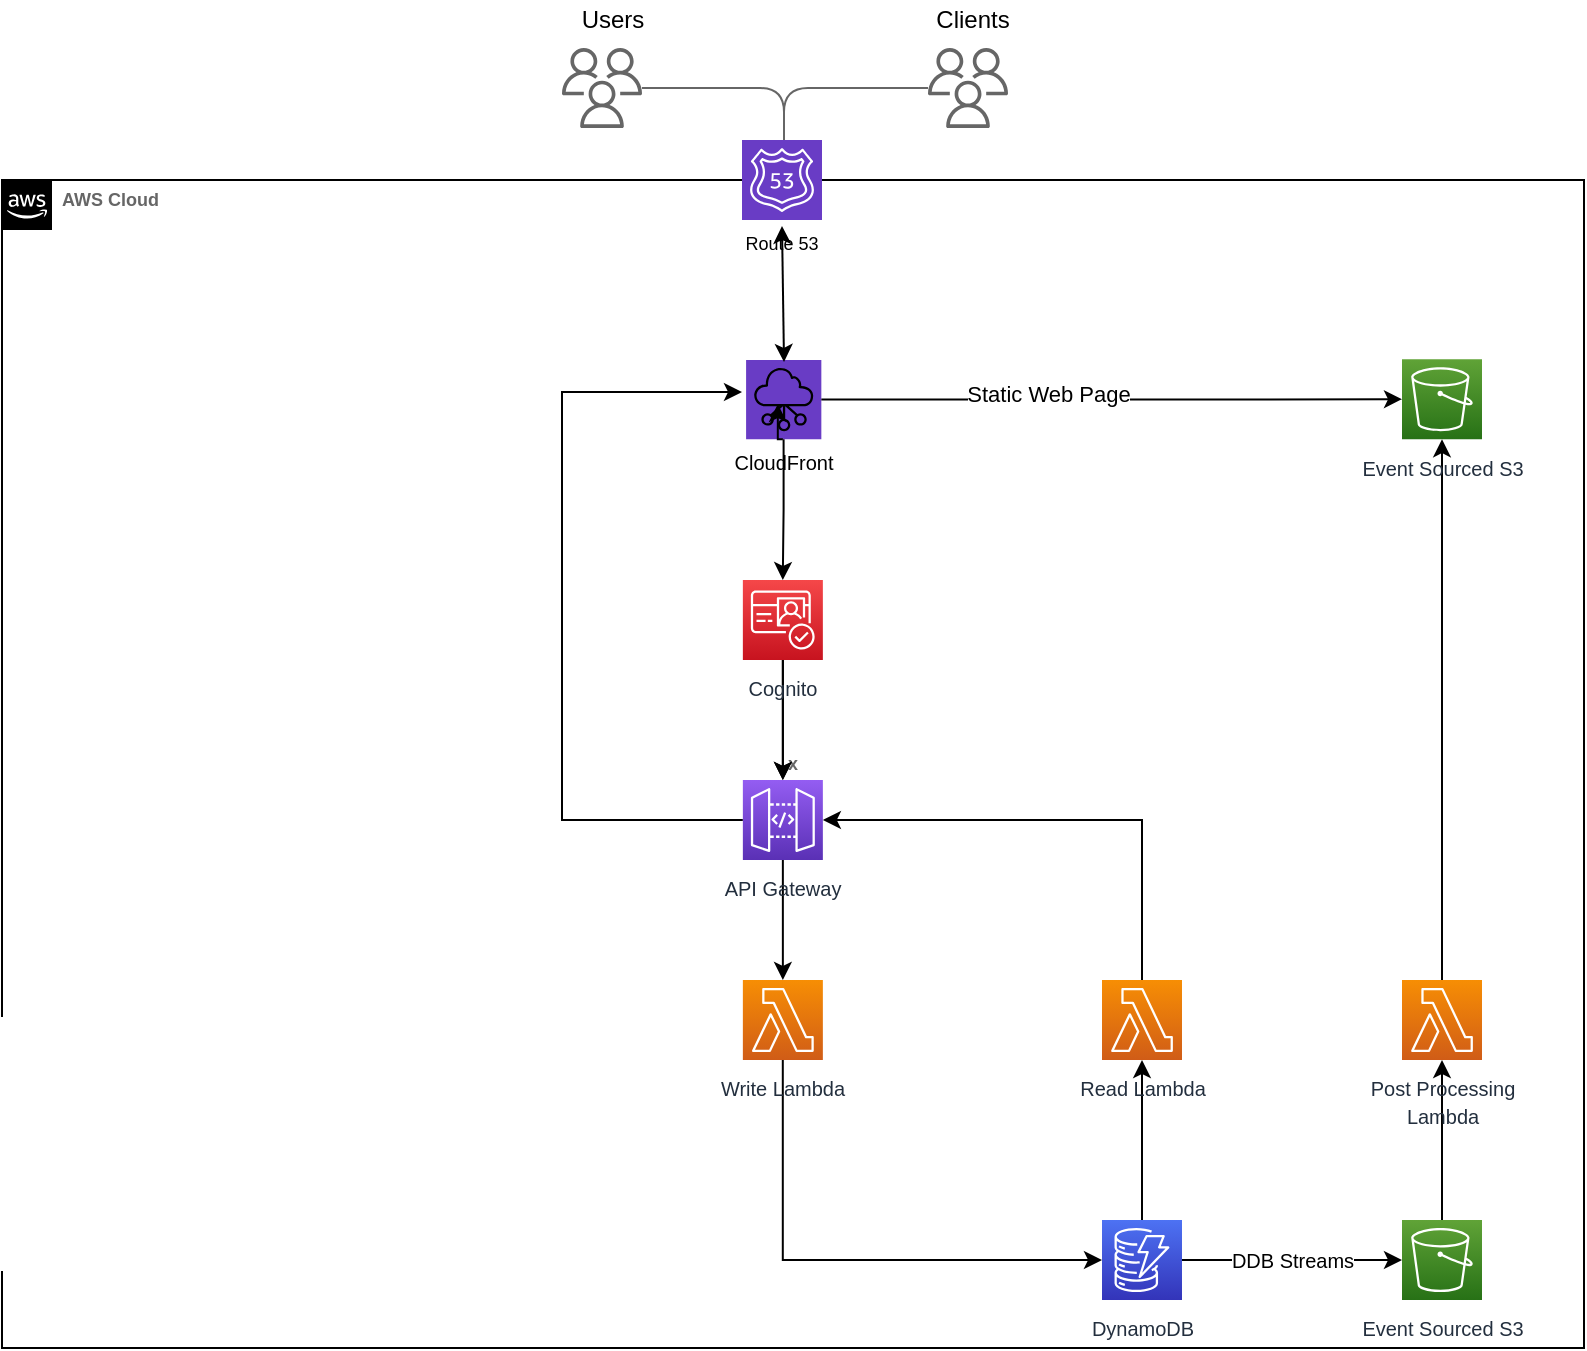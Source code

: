 <mxfile version="13.3.0" type="github">
  <diagram id="En8DPw2VWvYYrCO0BwaC" name="Page-1">
    <mxGraphModel dx="946" dy="614" grid="1" gridSize="10" guides="1" tooltips="1" connect="1" arrows="1" fold="1" page="1" pageScale="1" pageWidth="850" pageHeight="1100" math="0" shadow="0">
      <root>
        <mxCell id="0" />
        <mxCell id="1" parent="0" />
        <mxCell id="kpLQ-KXEZiZvVzIevv52-113" value="x" style="html=1;whiteSpace=wrap;fontSize=9;fontColor=#666666;fontStyle=1;spacing=0;strokeOpacity=100;fillOpacity=0;fillColor=#000000;" parent="1" vertex="1">
          <mxGeometry x="30" y="170" width="791" height="584" as="geometry" />
        </mxCell>
        <UserObject label="AWS Cloud" lucidchartObjectId="ZyE4pIuA_5Mh" id="kpLQ-KXEZiZvVzIevv52-114">
          <mxCell style="html=1;whiteSpace=wrap;shape=mxgraph.aws4.group;grIcon=mxgraph.aws4.group_aws_cloud_alt;verticalAlign=top;align=left;spacingLeft=30;fillOpacity=100;fillColor=none;fontSize=9;fontColor=#666666;fontStyle=1;spacing=0;strokeOpacity=100;part=1;" parent="kpLQ-KXEZiZvVzIevv52-113" vertex="1">
            <mxGeometry width="791" height="584" as="geometry" />
          </mxCell>
        </UserObject>
        <mxCell id="kpLQ-KXEZiZvVzIevv52-121" value="" style="group;dropTarget=0;" parent="kpLQ-KXEZiZvVzIevv52-113" vertex="1">
          <mxGeometry x="360.93" y="90" width="59" height="54" as="geometry" />
        </mxCell>
        <UserObject label="&lt;font style=&quot;font-size: 10px&quot;&gt;CloudFront&lt;/font&gt;" lucidchartObjectId="ZyE4HXlMvsA3" id="kpLQ-KXEZiZvVzIevv52-122">
          <mxCell style="html=1;whiteSpace=wrap;shape=mxgraph.aws4.resourceIcon;resIcon=mxgraph.aws4.networking_and_content_delivery;labelPosition=center;verticalLabelPosition=bottom;align=center;verticalAlign=top;fontSize=11;spacing=0;strokeOpacity=0;fillColor=#693cc5;" parent="kpLQ-KXEZiZvVzIevv52-121" vertex="1">
            <mxGeometry x="11.116" width="37.623" height="39.6" as="geometry" />
          </mxCell>
        </UserObject>
        <mxCell id="kpLQ-KXEZiZvVzIevv52-123" style="edgeStyle=orthogonalEdgeStyle;rounded=0;orthogonalLoop=1;jettySize=auto;html=1;exitX=0.5;exitY=0;exitDx=0;exitDy=0;entryX=0.422;entryY=0.556;entryDx=0;entryDy=0;entryPerimeter=0;strokeColor=#000000;" parent="kpLQ-KXEZiZvVzIevv52-121" target="kpLQ-KXEZiZvVzIevv52-122" edge="1">
          <mxGeometry relative="1" as="geometry">
            <mxPoint x="29.5" y="39.6" as="sourcePoint" />
          </mxGeometry>
        </mxCell>
        <mxCell id="kpLQ-KXEZiZvVzIevv52-145" style="edgeStyle=orthogonalEdgeStyle;rounded=0;orthogonalLoop=1;jettySize=auto;html=1;" parent="kpLQ-KXEZiZvVzIevv52-113" source="kpLQ-KXEZiZvVzIevv52-129" target="kpLQ-KXEZiZvVzIevv52-144" edge="1">
          <mxGeometry relative="1" as="geometry" />
        </mxCell>
        <mxCell id="Og8cY-8ch1CE3vDyTHSe-10" style="edgeStyle=orthogonalEdgeStyle;rounded=0;orthogonalLoop=1;jettySize=auto;html=1;" edge="1" parent="kpLQ-KXEZiZvVzIevv52-113" source="kpLQ-KXEZiZvVzIevv52-129">
          <mxGeometry relative="1" as="geometry">
            <mxPoint x="370" y="106" as="targetPoint" />
            <Array as="points">
              <mxPoint x="280" y="320" />
              <mxPoint x="280" y="106" />
            </Array>
          </mxGeometry>
        </mxCell>
        <mxCell id="kpLQ-KXEZiZvVzIevv52-129" value="&lt;font style=&quot;font-size: 10px&quot;&gt;API Gateway&lt;/font&gt;" style="outlineConnect=0;fontColor=#232F3E;gradientColor=#945DF2;gradientDirection=north;fillColor=#5A30B5;strokeColor=#ffffff;dashed=0;verticalLabelPosition=bottom;verticalAlign=top;align=center;html=1;fontSize=12;fontStyle=0;shape=mxgraph.aws4.resourceIcon;resIcon=mxgraph.aws4.api_gateway;" parent="kpLQ-KXEZiZvVzIevv52-113" vertex="1">
          <mxGeometry x="370.43" y="300" width="40" height="40" as="geometry" />
        </mxCell>
        <mxCell id="Og8cY-8ch1CE3vDyTHSe-5" style="edgeStyle=orthogonalEdgeStyle;rounded=0;orthogonalLoop=1;jettySize=auto;html=1;" edge="1" parent="kpLQ-KXEZiZvVzIevv52-113" source="kpLQ-KXEZiZvVzIevv52-144" target="Og8cY-8ch1CE3vDyTHSe-4">
          <mxGeometry relative="1" as="geometry">
            <Array as="points">
              <mxPoint x="390" y="540" />
            </Array>
          </mxGeometry>
        </mxCell>
        <mxCell id="kpLQ-KXEZiZvVzIevv52-144" value="&lt;font style=&quot;font-size: 10px&quot;&gt;Write Lambda&lt;/font&gt;" style="outlineConnect=0;fontColor=#232F3E;gradientColor=#F78E04;gradientDirection=north;fillColor=#D05C17;strokeColor=#ffffff;dashed=0;verticalLabelPosition=bottom;verticalAlign=top;align=center;html=1;fontSize=12;fontStyle=0;aspect=fixed;shape=mxgraph.aws4.resourceIcon;resIcon=mxgraph.aws4.lambda;" parent="kpLQ-KXEZiZvVzIevv52-113" vertex="1">
          <mxGeometry x="370.43" y="400" width="40" height="40" as="geometry" />
        </mxCell>
        <mxCell id="Og8cY-8ch1CE3vDyTHSe-2" style="edgeStyle=orthogonalEdgeStyle;rounded=0;orthogonalLoop=1;jettySize=auto;html=1;" edge="1" parent="kpLQ-KXEZiZvVzIevv52-113" source="Og8cY-8ch1CE3vDyTHSe-1" target="kpLQ-KXEZiZvVzIevv52-129">
          <mxGeometry relative="1" as="geometry" />
        </mxCell>
        <mxCell id="Og8cY-8ch1CE3vDyTHSe-11" value="" style="edgeStyle=orthogonalEdgeStyle;rounded=0;orthogonalLoop=1;jettySize=auto;html=1;" edge="1" parent="kpLQ-KXEZiZvVzIevv52-113" source="Og8cY-8ch1CE3vDyTHSe-1" target="kpLQ-KXEZiZvVzIevv52-129">
          <mxGeometry relative="1" as="geometry" />
        </mxCell>
        <mxCell id="Og8cY-8ch1CE3vDyTHSe-1" value="&lt;font style=&quot;font-size: 10px&quot;&gt;Cognito&lt;/font&gt;" style="outlineConnect=0;fontColor=#232F3E;gradientColor=#F54749;gradientDirection=north;fillColor=#C7131F;strokeColor=#ffffff;dashed=0;verticalLabelPosition=bottom;verticalAlign=top;align=center;html=1;fontSize=12;fontStyle=0;aspect=fixed;shape=mxgraph.aws4.resourceIcon;resIcon=mxgraph.aws4.cognito;" vertex="1" parent="kpLQ-KXEZiZvVzIevv52-113">
          <mxGeometry x="370.43" y="200" width="40" height="40" as="geometry" />
        </mxCell>
        <mxCell id="Og8cY-8ch1CE3vDyTHSe-3" style="edgeStyle=orthogonalEdgeStyle;rounded=0;orthogonalLoop=1;jettySize=auto;html=1;" edge="1" parent="kpLQ-KXEZiZvVzIevv52-113" source="kpLQ-KXEZiZvVzIevv52-122" target="Og8cY-8ch1CE3vDyTHSe-1">
          <mxGeometry relative="1" as="geometry" />
        </mxCell>
        <mxCell id="Og8cY-8ch1CE3vDyTHSe-8" style="edgeStyle=orthogonalEdgeStyle;rounded=0;orthogonalLoop=1;jettySize=auto;html=1;" edge="1" parent="kpLQ-KXEZiZvVzIevv52-113" source="Og8cY-8ch1CE3vDyTHSe-4" target="Og8cY-8ch1CE3vDyTHSe-7">
          <mxGeometry relative="1" as="geometry" />
        </mxCell>
        <mxCell id="Og8cY-8ch1CE3vDyTHSe-15" value="&lt;font style=&quot;font-size: 10px&quot;&gt;DDB Streams&lt;/font&gt;" style="edgeStyle=orthogonalEdgeStyle;rounded=0;orthogonalLoop=1;jettySize=auto;html=1;" edge="1" parent="kpLQ-KXEZiZvVzIevv52-113" source="Og8cY-8ch1CE3vDyTHSe-4" target="Og8cY-8ch1CE3vDyTHSe-14">
          <mxGeometry relative="1" as="geometry" />
        </mxCell>
        <mxCell id="Og8cY-8ch1CE3vDyTHSe-4" value="&lt;font style=&quot;font-size: 10px&quot;&gt;DynamoDB&lt;/font&gt;" style="outlineConnect=0;fontColor=#232F3E;gradientColor=#4D72F3;gradientDirection=north;fillColor=#3334B9;strokeColor=#ffffff;dashed=0;verticalLabelPosition=bottom;verticalAlign=top;align=center;html=1;fontSize=12;fontStyle=0;aspect=fixed;shape=mxgraph.aws4.resourceIcon;resIcon=mxgraph.aws4.dynamodb;" vertex="1" parent="kpLQ-KXEZiZvVzIevv52-113">
          <mxGeometry x="550" y="520" width="40" height="40" as="geometry" />
        </mxCell>
        <mxCell id="Og8cY-8ch1CE3vDyTHSe-9" style="edgeStyle=orthogonalEdgeStyle;rounded=0;orthogonalLoop=1;jettySize=auto;html=1;" edge="1" parent="kpLQ-KXEZiZvVzIevv52-113" source="Og8cY-8ch1CE3vDyTHSe-7" target="kpLQ-KXEZiZvVzIevv52-129">
          <mxGeometry relative="1" as="geometry">
            <Array as="points">
              <mxPoint x="570" y="320" />
            </Array>
          </mxGeometry>
        </mxCell>
        <mxCell id="Og8cY-8ch1CE3vDyTHSe-7" value="&lt;font style=&quot;font-size: 10px&quot;&gt;Read Lambda&lt;/font&gt;" style="outlineConnect=0;fontColor=#232F3E;gradientColor=#F78E04;gradientDirection=north;fillColor=#D05C17;strokeColor=#ffffff;dashed=0;verticalLabelPosition=bottom;verticalAlign=top;align=center;html=1;fontSize=12;fontStyle=0;aspect=fixed;shape=mxgraph.aws4.resourceIcon;resIcon=mxgraph.aws4.lambda;" vertex="1" parent="kpLQ-KXEZiZvVzIevv52-113">
          <mxGeometry x="550" y="400" width="40" height="40" as="geometry" />
        </mxCell>
        <mxCell id="Og8cY-8ch1CE3vDyTHSe-17" style="edgeStyle=orthogonalEdgeStyle;rounded=0;orthogonalLoop=1;jettySize=auto;html=1;" edge="1" parent="kpLQ-KXEZiZvVzIevv52-113" source="Og8cY-8ch1CE3vDyTHSe-14" target="Og8cY-8ch1CE3vDyTHSe-16">
          <mxGeometry relative="1" as="geometry" />
        </mxCell>
        <mxCell id="Og8cY-8ch1CE3vDyTHSe-14" value="&lt;font style=&quot;font-size: 10px&quot;&gt;Event Sourced S3&lt;/font&gt;" style="outlineConnect=0;fontColor=#232F3E;gradientColor=#60A337;gradientDirection=north;fillColor=#277116;strokeColor=#ffffff;dashed=0;verticalLabelPosition=bottom;verticalAlign=top;align=center;html=1;fontSize=12;fontStyle=0;aspect=fixed;shape=mxgraph.aws4.resourceIcon;resIcon=mxgraph.aws4.s3;" vertex="1" parent="kpLQ-KXEZiZvVzIevv52-113">
          <mxGeometry x="700" y="520" width="40" height="40" as="geometry" />
        </mxCell>
        <mxCell id="Og8cY-8ch1CE3vDyTHSe-19" style="edgeStyle=orthogonalEdgeStyle;rounded=0;orthogonalLoop=1;jettySize=auto;html=1;" edge="1" parent="kpLQ-KXEZiZvVzIevv52-113" source="Og8cY-8ch1CE3vDyTHSe-16" target="Og8cY-8ch1CE3vDyTHSe-18">
          <mxGeometry relative="1" as="geometry" />
        </mxCell>
        <mxCell id="Og8cY-8ch1CE3vDyTHSe-16" value="&lt;font style=&quot;font-size: 10px&quot;&gt;Post Processing &lt;br&gt;Lambda&lt;/font&gt;" style="outlineConnect=0;fontColor=#232F3E;gradientColor=#F78E04;gradientDirection=north;fillColor=#D05C17;strokeColor=#ffffff;dashed=0;verticalLabelPosition=bottom;verticalAlign=top;align=center;html=1;fontSize=12;fontStyle=0;aspect=fixed;shape=mxgraph.aws4.resourceIcon;resIcon=mxgraph.aws4.lambda;" vertex="1" parent="kpLQ-KXEZiZvVzIevv52-113">
          <mxGeometry x="700" y="400" width="40" height="40" as="geometry" />
        </mxCell>
        <mxCell id="Og8cY-8ch1CE3vDyTHSe-18" value="&lt;font style=&quot;font-size: 10px&quot;&gt;Event Sourced S3&lt;/font&gt;" style="outlineConnect=0;fontColor=#232F3E;gradientColor=#60A337;gradientDirection=north;fillColor=#277116;strokeColor=#ffffff;dashed=0;verticalLabelPosition=bottom;verticalAlign=top;align=center;html=1;fontSize=12;fontStyle=0;aspect=fixed;shape=mxgraph.aws4.resourceIcon;resIcon=mxgraph.aws4.s3;" vertex="1" parent="kpLQ-KXEZiZvVzIevv52-113">
          <mxGeometry x="700" y="89.6" width="40" height="40" as="geometry" />
        </mxCell>
        <mxCell id="Og8cY-8ch1CE3vDyTHSe-20" style="edgeStyle=orthogonalEdgeStyle;rounded=0;orthogonalLoop=1;jettySize=auto;html=1;" edge="1" parent="kpLQ-KXEZiZvVzIevv52-113" source="kpLQ-KXEZiZvVzIevv52-122" target="Og8cY-8ch1CE3vDyTHSe-18">
          <mxGeometry relative="1" as="geometry" />
        </mxCell>
        <mxCell id="Og8cY-8ch1CE3vDyTHSe-21" value="Static Web Page" style="edgeLabel;html=1;align=center;verticalAlign=middle;resizable=0;points=[];" vertex="1" connectable="0" parent="Og8cY-8ch1CE3vDyTHSe-20">
          <mxGeometry x="0.001" y="32" relative="1" as="geometry">
            <mxPoint x="-32" y="29" as="offset" />
          </mxGeometry>
        </mxCell>
        <UserObject label="" lucidchartObjectId="ZyE4c_P3Ufc7" id="kpLQ-KXEZiZvVzIevv52-104">
          <mxCell style="html=1;whiteSpace=wrap;shape=mxgraph.aws4.users;labelPosition=center;verticalLabelPosition=bottom;align=center;verticalAlign=top;strokeColor=none;fontSize=11;spacing=0;strokeOpacity=100;fillOpacity=100;fillColor=#666666;" parent="1" vertex="1">
            <mxGeometry x="310" y="104" width="40" height="40" as="geometry" />
          </mxCell>
        </UserObject>
        <UserObject label="" lucidchartObjectId="ZyE4HLhWYkgI" id="kpLQ-KXEZiZvVzIevv52-105">
          <mxCell style="html=1;jettySize=18;fontSize=11;strokeColor=#666666;strokeOpacity=100;rounded=1;arcSize=24;edgeStyle=orthogonalEdgeStyle;startArrow=none;;endArrow=none;;exitX=1.0;exitY=0.5;exitPerimeter=1;entryX=0.5;entryY=1.078e-16;entryPerimeter=1;" parent="1" source="kpLQ-KXEZiZvVzIevv52-104" edge="1">
            <mxGeometry width="100" height="100" relative="1" as="geometry">
              <Array as="points">
                <mxPoint x="421.5" y="124" />
              </Array>
              <mxPoint x="421" y="150" as="targetPoint" />
            </mxGeometry>
          </mxCell>
        </UserObject>
        <UserObject label="" lucidchartObjectId="ZyE41c8WnD6." id="kpLQ-KXEZiZvVzIevv52-106">
          <mxCell style="html=1;whiteSpace=wrap;shape=mxgraph.aws4.users;labelPosition=center;verticalLabelPosition=bottom;align=center;verticalAlign=top;strokeColor=none;fontSize=11;spacing=0;strokeOpacity=100;fillOpacity=100;fillColor=#666666;" parent="1" vertex="1">
            <mxGeometry x="493" y="104" width="40" height="40" as="geometry" />
          </mxCell>
        </UserObject>
        <UserObject label="" lucidchartObjectId="ZyE43OfRoB9h" id="kpLQ-KXEZiZvVzIevv52-107">
          <mxCell style="html=1;jettySize=18;fontSize=11;strokeColor=#666666;strokeOpacity=100;rounded=1;arcSize=24;edgeStyle=orthogonalEdgeStyle;startArrow=none;;endArrow=none;;exitX=0;exitY=0.5;exitPerimeter=1;entryX=0.5;entryY=1.078e-16;entryPerimeter=1;" parent="1" source="kpLQ-KXEZiZvVzIevv52-106" edge="1">
            <mxGeometry width="100" height="100" relative="1" as="geometry">
              <Array as="points">
                <mxPoint x="421.5" y="124" />
              </Array>
              <mxPoint x="421" y="150" as="targetPoint" />
            </mxGeometry>
          </mxCell>
        </UserObject>
        <mxCell id="kpLQ-KXEZiZvVzIevv52-108" value="Clients" style="text;html=1;align=center;verticalAlign=middle;resizable=0;points=[];autosize=1;" parent="1" vertex="1">
          <mxGeometry x="490" y="80" width="50" height="20" as="geometry" />
        </mxCell>
        <mxCell id="kpLQ-KXEZiZvVzIevv52-109" value="Users" style="text;html=1;align=center;verticalAlign=middle;resizable=0;points=[];autosize=1;" parent="1" vertex="1">
          <mxGeometry x="310" y="80" width="50" height="20" as="geometry" />
        </mxCell>
        <UserObject label="&lt;font style=&quot;font-size: 9px&quot;&gt;Route 53&lt;/font&gt;" lucidchartObjectId="ZyE4sDo.5fip" id="kpLQ-KXEZiZvVzIevv52-126">
          <mxCell style="html=1;whiteSpace=wrap;shape=mxgraph.aws4.resourceIcon;resIcon=mxgraph.aws4.route_53;labelPosition=center;verticalLabelPosition=bottom;align=center;verticalAlign=top;strokeColor=#ffffff;fontSize=11;spacing=0;strokeOpacity=100;fillColor=#693cc5;" parent="1" vertex="1">
            <mxGeometry x="400" y="150" width="40" height="40" as="geometry" />
          </mxCell>
        </UserObject>
        <mxCell id="Og8cY-8ch1CE3vDyTHSe-13" value="" style="endArrow=classic;startArrow=classic;html=1;entryX=0.5;entryY=1.075;entryDx=0;entryDy=0;entryPerimeter=0;exitX=0.504;exitY=0.025;exitDx=0;exitDy=0;exitPerimeter=0;" edge="1" parent="1" source="kpLQ-KXEZiZvVzIevv52-122" target="kpLQ-KXEZiZvVzIevv52-126">
          <mxGeometry width="50" height="50" relative="1" as="geometry">
            <mxPoint x="480" y="260" as="sourcePoint" />
            <mxPoint x="530" y="210" as="targetPoint" />
          </mxGeometry>
        </mxCell>
      </root>
    </mxGraphModel>
  </diagram>
</mxfile>
